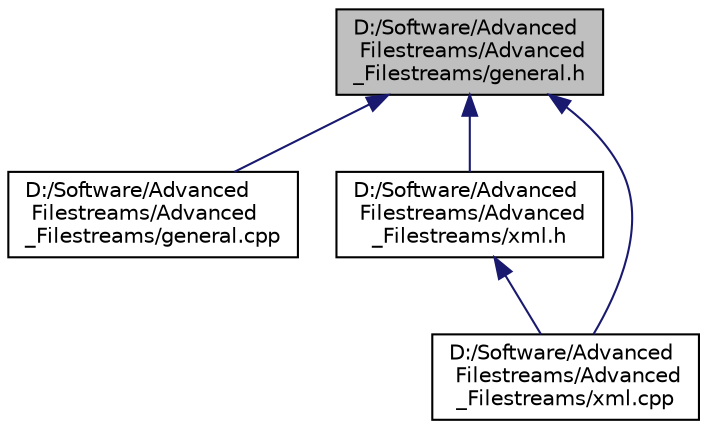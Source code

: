 digraph "D:/Software/Advanced Filestreams/Advanced_Filestreams/general.h"
{
 // INTERACTIVE_SVG=YES
  edge [fontname="Helvetica",fontsize="10",labelfontname="Helvetica",labelfontsize="10"];
  node [fontname="Helvetica",fontsize="10",shape=record];
  Node3 [label="D:/Software/Advanced\l Filestreams/Advanced\l_Filestreams/general.h",height=0.2,width=0.4,color="black", fillcolor="grey75", style="filled", fontcolor="black"];
  Node3 -> Node4 [dir="back",color="midnightblue",fontsize="10",style="solid",fontname="Helvetica"];
  Node4 [label="D:/Software/Advanced\l Filestreams/Advanced\l_Filestreams/general.cpp",height=0.2,width=0.4,color="black", fillcolor="white", style="filled",URL="$general_8cpp.html"];
  Node3 -> Node5 [dir="back",color="midnightblue",fontsize="10",style="solid",fontname="Helvetica"];
  Node5 [label="D:/Software/Advanced\l Filestreams/Advanced\l_Filestreams/xml.h",height=0.2,width=0.4,color="black", fillcolor="white", style="filled",URL="$xml_8h.html"];
  Node5 -> Node6 [dir="back",color="midnightblue",fontsize="10",style="solid",fontname="Helvetica"];
  Node6 [label="D:/Software/Advanced\l Filestreams/Advanced\l_Filestreams/xml.cpp",height=0.2,width=0.4,color="black", fillcolor="white", style="filled",URL="$xml_8cpp.html"];
  Node3 -> Node6 [dir="back",color="midnightblue",fontsize="10",style="solid",fontname="Helvetica"];
}
